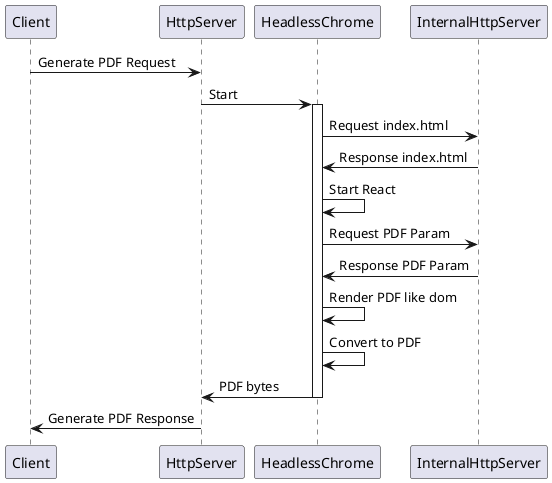 @startuml

participant Client
participant HttpServer
participant HeadlessChrome
participant InternalHttpServer

Client         -> HttpServer         : Generate PDF Request
HttpServer     -> HeadlessChrome     : Start
activate HeadlessChrome

HeadlessChrome -> InternalHttpServer : Request index.html
HeadlessChrome <- InternalHttpServer : Response index.html
HeadlessChrome -> HeadlessChrome     : Start React

HeadlessChrome -> InternalHttpServer : Request PDF Param
HeadlessChrome <- InternalHttpServer : Response PDF Param

HeadlessChrome -> HeadlessChrome     : Render PDF like dom
HeadlessChrome -> HeadlessChrome     : Convert to PDF

HttpServer    <- HeadlessChrome      : PDF bytes
deactivate HeadlessChrome

Client        <- HttpServer          : Generate PDF Response

@enduml
